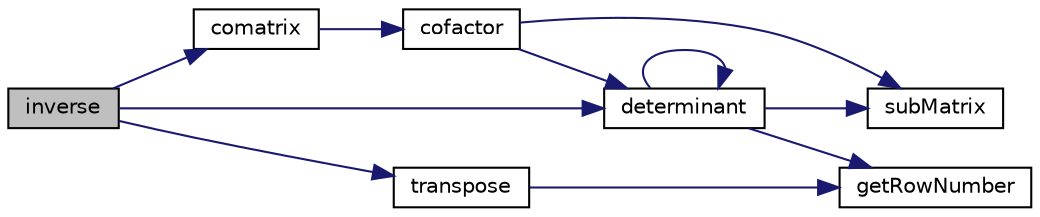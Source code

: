 digraph G
{
  edge [fontname="Helvetica",fontsize="10",labelfontname="Helvetica",labelfontsize="10"];
  node [fontname="Helvetica",fontsize="10",shape=record];
  rankdir="LR";
  Node1 [label="inverse",height=0.2,width=0.4,color="black", fillcolor="grey75", style="filled" fontcolor="black"];
  Node1 -> Node2 [color="midnightblue",fontsize="10",style="solid",fontname="Helvetica"];
  Node2 [label="determinant",height=0.2,width=0.4,color="black", fillcolor="white", style="filled",URL="$class_matrix.html#abeafb2c12b1e41d4aee3d3ac9465b11b",tooltip="calculate a matrix det."];
  Node2 -> Node3 [color="midnightblue",fontsize="10",style="solid",fontname="Helvetica"];
  Node3 [label="subMatrix",height=0.2,width=0.4,color="black", fillcolor="white", style="filled",URL="$class_matrix.html#abb690beeb9ae313dfccdb44926da20c1",tooltip="return the sub matrix deleteing colum j and row i"];
  Node2 -> Node2 [color="midnightblue",fontsize="10",style="solid",fontname="Helvetica"];
  Node2 -> Node4 [color="midnightblue",fontsize="10",style="solid",fontname="Helvetica"];
  Node4 [label="getRowNumber",height=0.2,width=0.4,color="black", fillcolor="white", style="filled",URL="$class_matrix.html#a9dc2b252a2c9f860d7bec91d69d443d0",tooltip="get a row"];
  Node1 -> Node5 [color="midnightblue",fontsize="10",style="solid",fontname="Helvetica"];
  Node5 [label="comatrix",height=0.2,width=0.4,color="black", fillcolor="white", style="filled",URL="$class_matrix.html#a015b096faff743c8392f4b0d3a823ee5",tooltip="calculate the comatrix using cofactors"];
  Node5 -> Node6 [color="midnightblue",fontsize="10",style="solid",fontname="Helvetica"];
  Node6 [label="cofactor",height=0.2,width=0.4,color="black", fillcolor="white", style="filled",URL="$class_matrix.html#af52fff2104bbe72b4a4c615ef098d051",tooltip="return the cofactor of colum j and row i"];
  Node6 -> Node3 [color="midnightblue",fontsize="10",style="solid",fontname="Helvetica"];
  Node6 -> Node2 [color="midnightblue",fontsize="10",style="solid",fontname="Helvetica"];
  Node1 -> Node7 [color="midnightblue",fontsize="10",style="solid",fontname="Helvetica"];
  Node7 [label="transpose",height=0.2,width=0.4,color="black", fillcolor="white", style="filled",URL="$class_matrix.html#a7b892a74fed80a8c2486b1721cc4495e",tooltip="transpose a matrix"];
  Node7 -> Node4 [color="midnightblue",fontsize="10",style="solid",fontname="Helvetica"];
}
